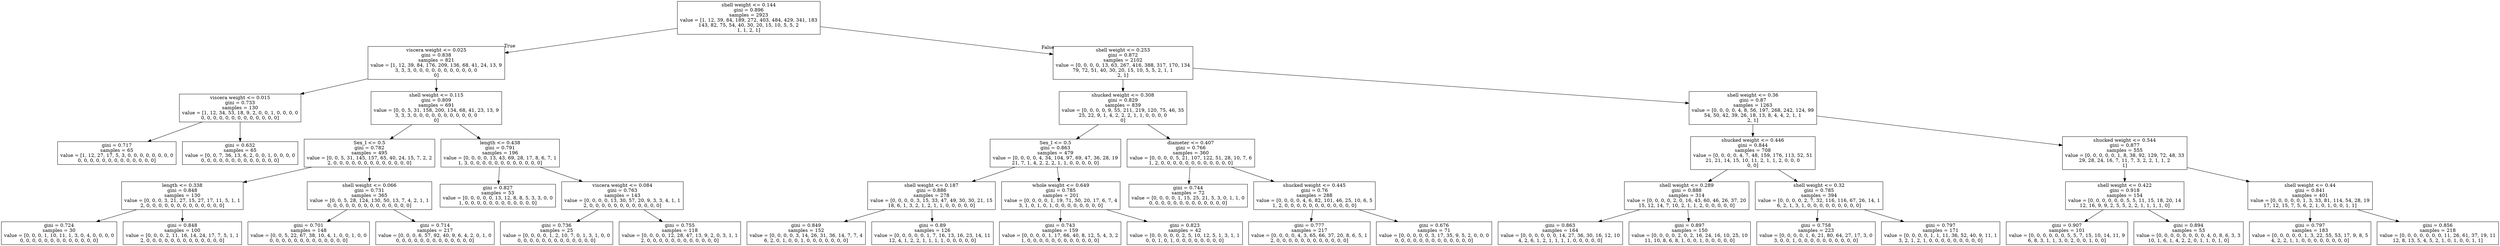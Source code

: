 digraph Tree {
node [shape=box] ;
0 [label="shell weight <= 0.144\ngini = 0.896\nsamples = 2923\nvalue = [1, 12, 39, 84, 189, 272, 403, 484, 429, 341, 183\n143, 82, 75, 54, 40, 30, 20, 15, 10, 5, 5, 2\n1, 1, 2, 1]"] ;
1 [label="viscera weight <= 0.025\ngini = 0.838\nsamples = 821\nvalue = [1, 12, 39, 84, 176, 209, 136, 68, 41, 24, 13, 9\n3, 3, 3, 0, 0, 0, 0, 0, 0, 0, 0, 0, 0, 0\n0]"] ;
0 -> 1 [labeldistance=2.5, labelangle=45, headlabel="True"] ;
2 [label="viscera weight <= 0.015\ngini = 0.733\nsamples = 130\nvalue = [1, 12, 34, 53, 18, 9, 2, 0, 0, 1, 0, 0, 0, 0\n0, 0, 0, 0, 0, 0, 0, 0, 0, 0, 0, 0, 0]"] ;
1 -> 2 ;
3 [label="gini = 0.717\nsamples = 65\nvalue = [1, 12, 27, 17, 5, 3, 0, 0, 0, 0, 0, 0, 0, 0\n0, 0, 0, 0, 0, 0, 0, 0, 0, 0, 0, 0, 0]"] ;
2 -> 3 ;
4 [label="gini = 0.632\nsamples = 65\nvalue = [0, 0, 7, 36, 13, 6, 2, 0, 0, 1, 0, 0, 0, 0\n0, 0, 0, 0, 0, 0, 0, 0, 0, 0, 0, 0, 0]"] ;
2 -> 4 ;
5 [label="shell weight <= 0.115\ngini = 0.809\nsamples = 691\nvalue = [0, 0, 5, 31, 158, 200, 134, 68, 41, 23, 13, 9\n3, 3, 3, 0, 0, 0, 0, 0, 0, 0, 0, 0, 0, 0\n0]"] ;
1 -> 5 ;
6 [label="Sex_I <= 0.5\ngini = 0.782\nsamples = 495\nvalue = [0, 0, 5, 31, 145, 157, 65, 40, 24, 15, 7, 2, 2\n2, 0, 0, 0, 0, 0, 0, 0, 0, 0, 0, 0, 0, 0]"] ;
5 -> 6 ;
7 [label="length <= 0.338\ngini = 0.848\nsamples = 130\nvalue = [0, 0, 0, 3, 21, 27, 15, 27, 17, 11, 5, 1, 1\n2, 0, 0, 0, 0, 0, 0, 0, 0, 0, 0, 0, 0, 0]"] ;
6 -> 7 ;
8 [label="gini = 0.724\nsamples = 30\nvalue = [0, 0, 0, 1, 10, 11, 1, 3, 0, 4, 0, 0, 0, 0\n0, 0, 0, 0, 0, 0, 0, 0, 0, 0, 0, 0, 0]"] ;
7 -> 8 ;
9 [label="gini = 0.848\nsamples = 100\nvalue = [0, 0, 0, 2, 11, 16, 14, 24, 17, 7, 5, 1, 1\n2, 0, 0, 0, 0, 0, 0, 0, 0, 0, 0, 0, 0, 0]"] ;
7 -> 9 ;
10 [label="shell weight <= 0.066\ngini = 0.731\nsamples = 365\nvalue = [0, 0, 5, 28, 124, 130, 50, 13, 7, 4, 2, 1, 1\n0, 0, 0, 0, 0, 0, 0, 0, 0, 0, 0, 0, 0, 0]"] ;
6 -> 10 ;
11 [label="gini = 0.701\nsamples = 148\nvalue = [0, 0, 5, 22, 67, 38, 10, 4, 1, 0, 0, 1, 0, 0\n0, 0, 0, 0, 0, 0, 0, 0, 0, 0, 0, 0, 0]"] ;
10 -> 11 ;
12 [label="gini = 0.714\nsamples = 217\nvalue = [0, 0, 0, 6, 57, 92, 40, 9, 6, 4, 2, 0, 1, 0\n0, 0, 0, 0, 0, 0, 0, 0, 0, 0, 0, 0, 0]"] ;
10 -> 12 ;
13 [label="length <= 0.438\ngini = 0.791\nsamples = 196\nvalue = [0, 0, 0, 0, 13, 43, 69, 28, 17, 8, 6, 7, 1\n1, 3, 0, 0, 0, 0, 0, 0, 0, 0, 0, 0, 0, 0]"] ;
5 -> 13 ;
14 [label="gini = 0.827\nsamples = 53\nvalue = [0, 0, 0, 0, 0, 13, 12, 8, 8, 5, 3, 3, 0, 0\n1, 0, 0, 0, 0, 0, 0, 0, 0, 0, 0, 0, 0]"] ;
13 -> 14 ;
15 [label="viscera weight <= 0.084\ngini = 0.763\nsamples = 143\nvalue = [0, 0, 0, 0, 13, 30, 57, 20, 9, 3, 3, 4, 1, 1\n2, 0, 0, 0, 0, 0, 0, 0, 0, 0, 0, 0, 0]"] ;
13 -> 15 ;
16 [label="gini = 0.736\nsamples = 25\nvalue = [0, 0, 0, 0, 1, 2, 10, 7, 0, 1, 3, 1, 0, 0\n0, 0, 0, 0, 0, 0, 0, 0, 0, 0, 0, 0, 0]"] ;
15 -> 16 ;
17 [label="gini = 0.755\nsamples = 118\nvalue = [0, 0, 0, 0, 12, 28, 47, 13, 9, 2, 0, 3, 1, 1\n2, 0, 0, 0, 0, 0, 0, 0, 0, 0, 0, 0, 0]"] ;
15 -> 17 ;
18 [label="shell weight <= 0.253\ngini = 0.872\nsamples = 2102\nvalue = [0, 0, 0, 0, 13, 63, 267, 416, 388, 317, 170, 134\n79, 72, 51, 40, 30, 20, 15, 10, 5, 5, 2, 1, 1\n2, 1]"] ;
0 -> 18 [labeldistance=2.5, labelangle=-45, headlabel="False"] ;
19 [label="shucked weight <= 0.308\ngini = 0.829\nsamples = 839\nvalue = [0, 0, 0, 0, 9, 55, 211, 219, 120, 75, 46, 35\n25, 22, 9, 1, 4, 2, 2, 2, 1, 1, 0, 0, 0, 0\n0]"] ;
18 -> 19 ;
20 [label="Sex_I <= 0.5\ngini = 0.863\nsamples = 479\nvalue = [0, 0, 0, 0, 4, 34, 104, 97, 69, 47, 36, 28, 19\n21, 7, 1, 4, 2, 2, 2, 1, 1, 0, 0, 0, 0, 0]"] ;
19 -> 20 ;
21 [label="shell weight <= 0.187\ngini = 0.886\nsamples = 278\nvalue = [0, 0, 0, 0, 3, 15, 33, 47, 49, 30, 30, 21, 15\n18, 6, 1, 3, 2, 1, 2, 1, 1, 0, 0, 0, 0, 0]"] ;
20 -> 21 ;
22 [label="gini = 0.849\nsamples = 152\nvalue = [0, 0, 0, 0, 3, 14, 26, 31, 36, 14, 7, 7, 4\n6, 2, 0, 1, 0, 0, 1, 0, 0, 0, 0, 0, 0, 0]"] ;
21 -> 22 ;
23 [label="gini = 0.89\nsamples = 126\nvalue = [0, 0, 0, 0, 0, 1, 7, 16, 13, 16, 23, 14, 11\n12, 4, 1, 2, 2, 1, 1, 1, 1, 0, 0, 0, 0, 0]"] ;
21 -> 23 ;
24 [label="whole weight <= 0.649\ngini = 0.785\nsamples = 201\nvalue = [0, 0, 0, 0, 1, 19, 71, 50, 20, 17, 6, 7, 4\n3, 1, 0, 1, 0, 1, 0, 0, 0, 0, 0, 0, 0, 0]"] ;
20 -> 24 ;
25 [label="gini = 0.743\nsamples = 159\nvalue = [0, 0, 0, 0, 1, 17, 66, 40, 8, 12, 5, 4, 3, 2\n1, 0, 0, 0, 0, 0, 0, 0, 0, 0, 0, 0, 0]"] ;
24 -> 25 ;
26 [label="gini = 0.823\nsamples = 42\nvalue = [0, 0, 0, 0, 0, 2, 5, 10, 12, 5, 1, 3, 1, 1\n0, 0, 1, 0, 1, 0, 0, 0, 0, 0, 0, 0, 0]"] ;
24 -> 26 ;
27 [label="diameter <= 0.407\ngini = 0.766\nsamples = 360\nvalue = [0, 0, 0, 0, 5, 21, 107, 122, 51, 28, 10, 7, 6\n1, 2, 0, 0, 0, 0, 0, 0, 0, 0, 0, 0, 0, 0]"] ;
19 -> 27 ;
28 [label="gini = 0.744\nsamples = 72\nvalue = [0, 0, 0, 0, 1, 15, 25, 21, 5, 3, 0, 1, 1, 0\n0, 0, 0, 0, 0, 0, 0, 0, 0, 0, 0, 0, 0]"] ;
27 -> 28 ;
29 [label="shucked weight <= 0.445\ngini = 0.76\nsamples = 288\nvalue = [0, 0, 0, 0, 4, 6, 82, 101, 46, 25, 10, 6, 5\n1, 2, 0, 0, 0, 0, 0, 0, 0, 0, 0, 0, 0, 0]"] ;
27 -> 29 ;
30 [label="gini = 0.777\nsamples = 217\nvalue = [0, 0, 0, 0, 4, 3, 65, 66, 37, 20, 8, 6, 5, 1\n2, 0, 0, 0, 0, 0, 0, 0, 0, 0, 0, 0, 0]"] ;
29 -> 30 ;
31 [label="gini = 0.676\nsamples = 71\nvalue = [0, 0, 0, 0, 0, 3, 17, 35, 9, 5, 2, 0, 0, 0\n0, 0, 0, 0, 0, 0, 0, 0, 0, 0, 0, 0, 0]"] ;
29 -> 31 ;
32 [label="shell weight <= 0.36\ngini = 0.87\nsamples = 1263\nvalue = [0, 0, 0, 0, 4, 8, 56, 197, 268, 242, 124, 99\n54, 50, 42, 39, 26, 18, 13, 8, 4, 4, 2, 1, 1\n2, 1]"] ;
18 -> 32 ;
33 [label="shucked weight <= 0.446\ngini = 0.844\nsamples = 708\nvalue = [0, 0, 0, 0, 4, 7, 48, 159, 176, 113, 52, 51\n21, 21, 14, 15, 10, 11, 2, 1, 1, 2, 0, 0, 0\n0, 0]"] ;
32 -> 33 ;
34 [label="shell weight <= 0.289\ngini = 0.888\nsamples = 314\nvalue = [0, 0, 0, 0, 2, 0, 16, 43, 60, 46, 26, 37, 20\n15, 12, 14, 7, 10, 2, 1, 1, 2, 0, 0, 0, 0, 0]"] ;
33 -> 34 ;
35 [label="gini = 0.863\nsamples = 164\nvalue = [0, 0, 0, 0, 0, 0, 14, 27, 36, 30, 16, 12, 10\n4, 2, 6, 1, 2, 1, 1, 1, 1, 0, 0, 0, 0, 0]"] ;
34 -> 35 ;
36 [label="gini = 0.897\nsamples = 150\nvalue = [0, 0, 0, 0, 2, 0, 2, 16, 24, 16, 10, 25, 10\n11, 10, 8, 6, 8, 1, 0, 0, 1, 0, 0, 0, 0, 0]"] ;
34 -> 36 ;
37 [label="shell weight <= 0.32\ngini = 0.785\nsamples = 394\nvalue = [0, 0, 0, 0, 2, 7, 32, 116, 116, 67, 26, 14, 1\n6, 2, 1, 3, 1, 0, 0, 0, 0, 0, 0, 0, 0, 0]"] ;
33 -> 37 ;
38 [label="gini = 0.758\nsamples = 223\nvalue = [0, 0, 0, 0, 1, 6, 21, 80, 64, 27, 17, 3, 0\n3, 0, 0, 1, 0, 0, 0, 0, 0, 0, 0, 0, 0, 0]"] ;
37 -> 38 ;
39 [label="gini = 0.797\nsamples = 171\nvalue = [0, 0, 0, 0, 1, 1, 11, 36, 52, 40, 9, 11, 1\n3, 2, 1, 2, 1, 0, 0, 0, 0, 0, 0, 0, 0, 0]"] ;
37 -> 39 ;
40 [label="shucked weight <= 0.544\ngini = 0.877\nsamples = 555\nvalue = [0, 0, 0, 0, 0, 1, 8, 38, 92, 129, 72, 48, 33\n29, 28, 24, 16, 7, 11, 7, 3, 2, 2, 1, 1, 2\n1]"] ;
32 -> 40 ;
41 [label="shell weight <= 0.422\ngini = 0.918\nsamples = 154\nvalue = [0, 0, 0, 0, 0, 0, 5, 5, 11, 15, 18, 20, 14\n12, 16, 9, 9, 2, 5, 5, 2, 2, 1, 1, 1, 1, 0]"] ;
40 -> 41 ;
42 [label="gini = 0.907\nsamples = 101\nvalue = [0, 0, 0, 0, 0, 0, 5, 5, 7, 15, 10, 14, 11, 9\n6, 8, 3, 1, 1, 3, 0, 2, 0, 0, 1, 0, 0]"] ;
41 -> 42 ;
43 [label="gini = 0.894\nsamples = 53\nvalue = [0, 0, 0, 0, 0, 0, 0, 0, 4, 0, 8, 6, 3, 3\n10, 1, 6, 1, 4, 2, 2, 0, 1, 1, 0, 1, 0]"] ;
41 -> 43 ;
44 [label="shell weight <= 0.44\ngini = 0.841\nsamples = 401\nvalue = [0, 0, 0, 0, 0, 1, 3, 33, 81, 114, 54, 28, 19\n17, 12, 15, 7, 5, 6, 2, 1, 0, 1, 0, 0, 1, 1]"] ;
40 -> 44 ;
45 [label="gini = 0.797\nsamples = 183\nvalue = [0, 0, 0, 0, 0, 1, 3, 22, 55, 53, 17, 9, 8, 5\n4, 2, 2, 1, 1, 0, 0, 0, 0, 0, 0, 0, 0]"] ;
44 -> 45 ;
46 [label="gini = 0.856\nsamples = 218\nvalue = [0, 0, 0, 0, 0, 0, 0, 11, 26, 61, 37, 19, 11\n12, 8, 13, 5, 4, 5, 2, 1, 0, 1, 0, 0, 1, 1]"] ;
44 -> 46 ;
}